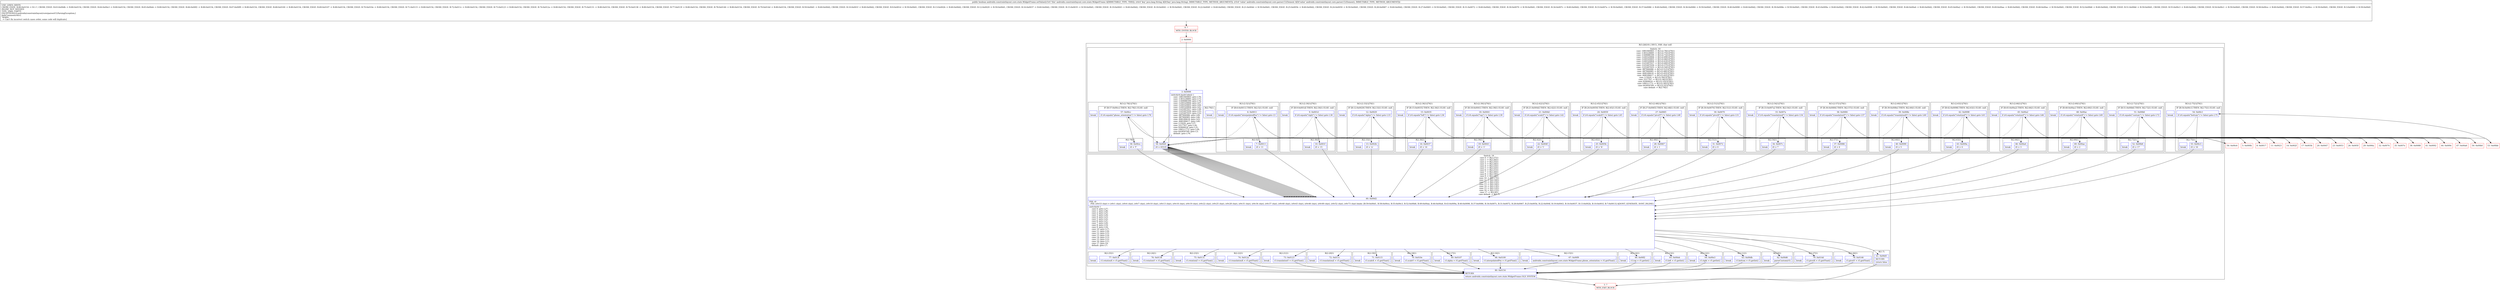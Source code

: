 digraph "CFG forandroidx.constraintlayout.core.state.WidgetFrame.setValue(Ljava\/lang\/String;Landroidx\/constraintlayout\/core\/parser\/CLElement;)Z" {
subgraph cluster_Region_2106101917 {
label = "R(3:2|6|10) | DECL_VAR: char null\l";
node [shape=record,color=blue];
subgraph cluster_SwitchRegion_1828583816 {
label = "Switch: 19
 case -1881940865 -> R(3:(2:78|1)|79|1)
 case -1383228885 -> R(3:(2:75|1)|79|1)
 case -1349088399 -> R(3:(2:72|1)|79|1)
 case -1249320806 -> R(3:(2:69|1)|79|1)
 case -1249320805 -> R(3:(2:66|1)|79|1)
 case -1249320804 -> R(3:(2:63|1)|79|1)
 case -1225497657 -> R(3:(2:60|1)|79|1)
 case -1225497656 -> R(3:(2:57|1)|79|1)
 case -1225497655 -> R(3:(2:54|1)|79|1)
 case -987906986 -> R(3:(2:51|1)|79|1)
 case -987906985 -> R(3:(2:48|1)|79|1)
 case -908189618 -> R(3:(2:45|1)|79|1)
 case -908189617 -> R(3:(2:42|1)|79|1)
 case 115029 -> R(3:(2:39|1)|79|1)
 case 3317767 -> R(3:(2:36|1)|79|1)
 case 92909918 -> R(3:(2:33|1)|79|1)
 case 108511772 -> R(3:(2:30|1)|79|1)
 case 642850769 -> R(3:(2:5|1)|79|1)
 case default -> R(2:79|1)";
node [shape=record,color=blue];
Node_3 [shape=record,label="{3\:\ 0x0006|switch(r4.hashCode()) \{\l    case \-1881940865: goto L76;\l    case \-1383228885: goto L73;\l    case \-1349088399: goto L70;\l    case \-1249320806: goto L67;\l    case \-1249320805: goto L64;\l    case \-1249320804: goto L61;\l    case \-1225497657: goto L58;\l    case \-1225497656: goto L55;\l    case \-1225497655: goto L52;\l    case \-987906986: goto L49;\l    case \-987906985: goto L46;\l    case \-908189618: goto L43;\l    case \-908189617: goto L40;\l    case 115029: goto L37;\l    case 3317767: goto L34;\l    case 92909918: goto L31;\l    case 108511772: goto L28;\l    case 642850769: goto L3;\l    default: goto L79;\l\}\l}"];
subgraph cluster_Region_1807749352 {
label = "R(3:(2:78|1)|79|1)";
node [shape=record,color=blue];
subgraph cluster_IfRegion_1693755154 {
label = "IF [B:57:0x00cc] THEN: R(2:78|1) ELSE: null";
node [shape=record,color=blue];
Node_57 [shape=record,label="{57\:\ 0x00cc|if (r4.equals(\"phone_orientation\") != false) goto L78\l}"];
subgraph cluster_Region_589091502 {
label = "R(2:78|1)";
node [shape=record,color=blue];
Node_58 [shape=record,label="{58\:\ 0x00ce|r0 = 'f'\l}"];
Node_InsnContainer_1514178036 [shape=record,label="{|break\l}"];
}
}
Node_59 [shape=record,label="{59\:\ 0x00d1|r0 = 65535\l}"];
Node_InsnContainer_1668672089 [shape=record,label="{|break\l}"];
}
subgraph cluster_Region_1992002182 {
label = "R(3:(2:75|1)|79|1)";
node [shape=record,color=blue];
subgraph cluster_IfRegion_1615298054 {
label = "IF [B:54:0x00c1] THEN: R(2:75|1) ELSE: null";
node [shape=record,color=blue];
Node_54 [shape=record,label="{54\:\ 0x00c1|if (r4.equals(\"bottom\") != false) goto L75\l}"];
subgraph cluster_Region_866119810 {
label = "R(2:75|1)";
node [shape=record,color=blue];
Node_55 [shape=record,label="{55\:\ 0x00c3|r0 = 16\l}"];
Node_InsnContainer_558537003 [shape=record,label="{|break\l}"];
}
}
Node_59 [shape=record,label="{59\:\ 0x00d1|r0 = 65535\l}"];
Node_InsnContainer_2147211219 [shape=record,label="{|break\l}"];
}
subgraph cluster_Region_626040086 {
label = "R(3:(2:72|1)|79|1)";
node [shape=record,color=blue];
subgraph cluster_IfRegion_865127767 {
label = "IF [B:51:0x00b6] THEN: R(2:72|1) ELSE: null";
node [shape=record,color=blue];
Node_51 [shape=record,label="{51\:\ 0x00b6|if (r4.equals(\"custom\") != false) goto L72\l}"];
subgraph cluster_Region_580136335 {
label = "R(2:72|1)";
node [shape=record,color=blue];
Node_52 [shape=record,label="{52\:\ 0x00b8|r0 = 17\l}"];
Node_InsnContainer_1761354349 [shape=record,label="{|break\l}"];
}
}
Node_59 [shape=record,label="{59\:\ 0x00d1|r0 = 65535\l}"];
Node_InsnContainer_487222680 [shape=record,label="{|break\l}"];
}
subgraph cluster_Region_23599572 {
label = "R(3:(2:69|1)|79|1)";
node [shape=record,color=blue];
subgraph cluster_IfRegion_1013867685 {
label = "IF [B:48:0x00ac] THEN: R(2:69|1) ELSE: null";
node [shape=record,color=blue];
Node_48 [shape=record,label="{48\:\ 0x00ac|if (r4.equals(\"rotationX\") != false) goto L69\l}"];
subgraph cluster_Region_728415535 {
label = "R(2:69|1)";
node [shape=record,color=blue];
Node_49 [shape=record,label="{49\:\ 0x00ae|r0 = 2\l}"];
Node_InsnContainer_161606666 [shape=record,label="{|break\l}"];
}
}
Node_59 [shape=record,label="{59\:\ 0x00d1|r0 = 65535\l}"];
Node_InsnContainer_13060121 [shape=record,label="{|break\l}"];
}
subgraph cluster_Region_1791233601 {
label = "R(3:(2:66|1)|79|1)";
node [shape=record,color=blue];
subgraph cluster_IfRegion_1324323636 {
label = "IF [B:45:0x00a2] THEN: R(2:66|1) ELSE: null";
node [shape=record,color=blue];
Node_45 [shape=record,label="{45\:\ 0x00a2|if (r4.equals(\"rotationY\") != false) goto L66\l}"];
subgraph cluster_Region_1856410446 {
label = "R(2:66|1)";
node [shape=record,color=blue];
Node_46 [shape=record,label="{46\:\ 0x00a4|r0 = 3\l}"];
Node_InsnContainer_32214272 [shape=record,label="{|break\l}"];
}
}
Node_59 [shape=record,label="{59\:\ 0x00d1|r0 = 65535\l}"];
Node_InsnContainer_120381579 [shape=record,label="{|break\l}"];
}
subgraph cluster_Region_1073825317 {
label = "R(3:(2:63|1)|79|1)";
node [shape=record,color=blue];
subgraph cluster_IfRegion_1024587767 {
label = "IF [B:42:0x0098] THEN: R(2:63|1) ELSE: null";
node [shape=record,color=blue];
Node_42 [shape=record,label="{42\:\ 0x0098|if (r4.equals(\"rotationZ\") != false) goto L63\l}"];
subgraph cluster_Region_577857016 {
label = "R(2:63|1)";
node [shape=record,color=blue];
Node_43 [shape=record,label="{43\:\ 0x009a|r0 = 4\l}"];
Node_InsnContainer_265663826 [shape=record,label="{|break\l}"];
}
}
Node_59 [shape=record,label="{59\:\ 0x00d1|r0 = 65535\l}"];
Node_InsnContainer_1384884773 [shape=record,label="{|break\l}"];
}
subgraph cluster_Region_1637403422 {
label = "R(3:(2:60|1)|79|1)";
node [shape=record,color=blue];
subgraph cluster_IfRegion_843264071 {
label = "IF [B:39:0x008e] THEN: R(2:60|1) ELSE: null";
node [shape=record,color=blue];
Node_39 [shape=record,label="{39\:\ 0x008e|if (r4.equals(\"translationX\") != false) goto L60\l}"];
subgraph cluster_Region_554359916 {
label = "R(2:60|1)";
node [shape=record,color=blue];
Node_40 [shape=record,label="{40\:\ 0x0090|r0 = 5\l}"];
Node_InsnContainer_6277047 [shape=record,label="{|break\l}"];
}
}
Node_59 [shape=record,label="{59\:\ 0x00d1|r0 = 65535\l}"];
Node_InsnContainer_570596811 [shape=record,label="{|break\l}"];
}
subgraph cluster_Region_545245248 {
label = "R(3:(2:57|1)|79|1)";
node [shape=record,color=blue];
subgraph cluster_IfRegion_769114412 {
label = "IF [B:36:0x0084] THEN: R(2:57|1) ELSE: null";
node [shape=record,color=blue];
Node_36 [shape=record,label="{36\:\ 0x0084|if (r4.equals(\"translationY\") != false) goto L57\l}"];
subgraph cluster_Region_1610063527 {
label = "R(2:57|1)";
node [shape=record,color=blue];
Node_37 [shape=record,label="{37\:\ 0x0086|r0 = 6\l}"];
Node_InsnContainer_113053145 [shape=record,label="{|break\l}"];
}
}
Node_59 [shape=record,label="{59\:\ 0x00d1|r0 = 65535\l}"];
Node_InsnContainer_2015428806 [shape=record,label="{|break\l}"];
}
subgraph cluster_Region_1778609160 {
label = "R(3:(2:54|1)|79|1)";
node [shape=record,color=blue];
subgraph cluster_IfRegion_1325082316 {
label = "IF [B:33:0x007a] THEN: R(2:54|1) ELSE: null";
node [shape=record,color=blue];
Node_33 [shape=record,label="{33\:\ 0x007a|if (r4.equals(\"translationZ\") != false) goto L54\l}"];
subgraph cluster_Region_93407988 {
label = "R(2:54|1)";
node [shape=record,color=blue];
Node_34 [shape=record,label="{34\:\ 0x007c|r0 = 7\l}"];
Node_InsnContainer_1572229278 [shape=record,label="{|break\l}"];
}
}
Node_59 [shape=record,label="{59\:\ 0x00d1|r0 = 65535\l}"];
Node_InsnContainer_856382772 [shape=record,label="{|break\l}"];
}
subgraph cluster_Region_553205507 {
label = "R(3:(2:51|1)|79|1)";
node [shape=record,color=blue];
subgraph cluster_IfRegion_1130126499 {
label = "IF [B:30:0x0070] THEN: R(2:51|1) ELSE: null";
node [shape=record,color=blue];
Node_30 [shape=record,label="{30\:\ 0x0070|if (r4.equals(\"pivotX\") != false) goto L51\l}"];
subgraph cluster_Region_753316123 {
label = "R(2:51|1)";
node [shape=record,color=blue];
Node_31 [shape=record,label="{31\:\ 0x0072|r0 = 0\l}"];
Node_InsnContainer_1409732418 [shape=record,label="{|break\l}"];
}
}
Node_59 [shape=record,label="{59\:\ 0x00d1|r0 = 65535\l}"];
Node_InsnContainer_995842044 [shape=record,label="{|break\l}"];
}
subgraph cluster_Region_119459897 {
label = "R(3:(2:48|1)|79|1)";
node [shape=record,color=blue];
subgraph cluster_IfRegion_1380994910 {
label = "IF [B:27:0x0065] THEN: R(2:48|1) ELSE: null";
node [shape=record,color=blue];
Node_27 [shape=record,label="{27\:\ 0x0065|if (r4.equals(\"pivotY\") != false) goto L48\l}"];
subgraph cluster_Region_1534648663 {
label = "R(2:48|1)";
node [shape=record,color=blue];
Node_28 [shape=record,label="{28\:\ 0x0067|r0 = 1\l}"];
Node_InsnContainer_1942530291 [shape=record,label="{|break\l}"];
}
}
Node_59 [shape=record,label="{59\:\ 0x00d1|r0 = 65535\l}"];
Node_InsnContainer_299242775 [shape=record,label="{|break\l}"];
}
subgraph cluster_Region_1501377874 {
label = "R(3:(2:45|1)|79|1)";
node [shape=record,color=blue];
subgraph cluster_IfRegion_1892897894 {
label = "IF [B:24:0x0059] THEN: R(2:45|1) ELSE: null";
node [shape=record,color=blue];
Node_24 [shape=record,label="{24\:\ 0x0059|if (r4.equals(\"scaleX\") != false) goto L45\l}"];
subgraph cluster_Region_949571129 {
label = "R(2:45|1)";
node [shape=record,color=blue];
Node_25 [shape=record,label="{25\:\ 0x005b|r0 = 'b'\l}"];
Node_InsnContainer_547999645 [shape=record,label="{|break\l}"];
}
}
Node_59 [shape=record,label="{59\:\ 0x00d1|r0 = 65535\l}"];
Node_InsnContainer_378565707 [shape=record,label="{|break\l}"];
}
subgraph cluster_Region_678388057 {
label = "R(3:(2:42|1)|79|1)";
node [shape=record,color=blue];
subgraph cluster_IfRegion_936359203 {
label = "IF [B:21:0x004d] THEN: R(2:42|1) ELSE: null";
node [shape=record,color=blue];
Node_21 [shape=record,label="{21\:\ 0x004d|if (r4.equals(\"scaleY\") != false) goto L42\l}"];
subgraph cluster_Region_936408372 {
label = "R(2:42|1)";
node [shape=record,color=blue];
Node_22 [shape=record,label="{22\:\ 0x004f|r0 = 't'\l}"];
Node_InsnContainer_1565898712 [shape=record,label="{|break\l}"];
}
}
Node_59 [shape=record,label="{59\:\ 0x00d1|r0 = 65535\l}"];
Node_InsnContainer_871255752 [shape=record,label="{|break\l}"];
}
subgraph cluster_Region_1090998896 {
label = "R(3:(2:39|1)|79|1)";
node [shape=record,color=blue];
subgraph cluster_IfRegion_650729170 {
label = "IF [B:18:0x0041] THEN: R(2:39|1) ELSE: null";
node [shape=record,color=blue];
Node_18 [shape=record,label="{18\:\ 0x0041|if (r4.equals(\"top\") != false) goto L39\l}"];
subgraph cluster_Region_782726332 {
label = "R(2:39|1)";
node [shape=record,color=blue];
Node_19 [shape=record,label="{19\:\ 0x0043|r0 = 'r'\l}"];
Node_InsnContainer_1818597765 [shape=record,label="{|break\l}"];
}
}
Node_59 [shape=record,label="{59\:\ 0x00d1|r0 = 65535\l}"];
Node_InsnContainer_478025894 [shape=record,label="{|break\l}"];
}
subgraph cluster_Region_820628849 {
label = "R(3:(2:36|1)|79|1)";
node [shape=record,color=blue];
subgraph cluster_IfRegion_1571261935 {
label = "IF [B:15:0x0035] THEN: R(2:36|1) ELSE: null";
node [shape=record,color=blue];
Node_15 [shape=record,label="{15\:\ 0x0035|if (r4.equals(\"left\") != false) goto L36\l}"];
subgraph cluster_Region_843668070 {
label = "R(2:36|1)";
node [shape=record,color=blue];
Node_16 [shape=record,label="{16\:\ 0x0037|r0 = 14\l}"];
Node_InsnContainer_833896271 [shape=record,label="{|break\l}"];
}
}
Node_59 [shape=record,label="{59\:\ 0x00d1|r0 = 65535\l}"];
Node_InsnContainer_1910317389 [shape=record,label="{|break\l}"];
}
subgraph cluster_Region_960923 {
label = "R(3:(2:33|1)|79|1)";
node [shape=record,color=blue];
subgraph cluster_IfRegion_495627512 {
label = "IF [B:12:0x0029] THEN: R(2:33|1) ELSE: null";
node [shape=record,color=blue];
Node_12 [shape=record,label="{12\:\ 0x0029|if (r4.equals(\"alpha\") != false) goto L33\l}"];
subgraph cluster_Region_1087578768 {
label = "R(2:33|1)";
node [shape=record,color=blue];
Node_13 [shape=record,label="{13\:\ 0x002b|r0 = 'n'\l}"];
Node_InsnContainer_2082706003 [shape=record,label="{|break\l}"];
}
}
Node_59 [shape=record,label="{59\:\ 0x00d1|r0 = 65535\l}"];
Node_InsnContainer_1828558047 [shape=record,label="{|break\l}"];
}
subgraph cluster_Region_1404597610 {
label = "R(3:(2:30|1)|79|1)";
node [shape=record,color=blue];
subgraph cluster_IfRegion_1949439812 {
label = "IF [B:9:0x001d] THEN: R(2:30|1) ELSE: null";
node [shape=record,color=blue];
Node_9 [shape=record,label="{9\:\ 0x001d|if (r4.equals(\"right\") != false) goto L30\l}"];
subgraph cluster_Region_1948161643 {
label = "R(2:30|1)";
node [shape=record,color=blue];
Node_10 [shape=record,label="{10\:\ 0x001f|r0 = 15\l}"];
Node_InsnContainer_1016563798 [shape=record,label="{|break\l}"];
}
}
Node_59 [shape=record,label="{59\:\ 0x00d1|r0 = 65535\l}"];
Node_InsnContainer_1548100765 [shape=record,label="{|break\l}"];
}
subgraph cluster_Region_685193663 {
label = "R(3:(2:5|1)|79|1)";
node [shape=record,color=blue];
subgraph cluster_IfRegion_1545406630 {
label = "IF [B:6:0x0011] THEN: R(2:5|1) ELSE: null";
node [shape=record,color=blue];
Node_6 [shape=record,label="{6\:\ 0x0011|if (r4.equals(\"interpolatedPos\") != false) goto L5\l}"];
subgraph cluster_Region_1627983552 {
label = "R(2:5|1)";
node [shape=record,color=blue];
Node_7 [shape=record,label="{7\:\ 0x0013|r0 = 11\l}"];
Node_InsnContainer_955362390 [shape=record,label="{|break\l}"];
}
}
Node_59 [shape=record,label="{59\:\ 0x00d1|r0 = 65535\l}"];
Node_InsnContainer_941905446 [shape=record,label="{|break\l}"];
}
subgraph cluster_Region_1454107537 {
label = "R(2:79|1)";
node [shape=record,color=blue];
Node_59 [shape=record,label="{59\:\ 0x00d1|r0 = 65535\l}"];
Node_InsnContainer_1437331315 [shape=record,label="{|break\l}"];
}
}
subgraph cluster_SwitchRegion_1640465752 {
label = "Switch: 19
 case 0 -> R(2:27|1)
 case 1 -> R(2:26|1)
 case 2 -> R(2:25|1)
 case 3 -> R(2:24|1)
 case 4 -> R(2:23|1)
 case 5 -> R(2:22|1)
 case 6 -> R(2:21|1)
 case 7 -> R(2:20|1)
 case 8 -> R(2:19|1)
 case 9 -> R(2:18|1)
 case 10 -> R(2:17|1)
 case 11 -> R(2:16|1)
 case 12 -> R(2:15|1)
 case 13 -> R(2:14|1)
 case 14 -> R(2:13|1)
 case 15 -> R(2:12|1)
 case 16 -> R(2:11|1)
 case 17 -> R(2:9|1)
 case default -> R(1:7)";
node [shape=record,color=blue];
Node_60 [shape=record,label="{60\:\ 0x00d2|PHI: r0 \l  PHI: (r0v53 char) = (r0v1 char), (r0v4 char), (r0v7 char), (r0v10 char), (r0v13 char), (r0v16 char), (r0v19 char), (r0v22 char), (r0v25 char), (r0v28 char), (r0v31 char), (r0v34 char), (r0v37 char), (r0v40 char), (r0v43 char), (r0v46 char), (r0v49 char), (r0v52 char), (r0v73 char) binds: [B:59:0x00d1, B:58:0x00ce, B:55:0x00c3, B:52:0x00b8, B:49:0x00ae, B:46:0x00a4, B:43:0x009a, B:40:0x0090, B:37:0x0086, B:34:0x007c, B:31:0x0072, B:28:0x0067, B:25:0x005b, B:22:0x004f, B:19:0x0043, B:16:0x0037, B:13:0x002b, B:10:0x001f, B:7:0x0013] A[DONT_GENERATE, DONT_INLINE]\l|switch(r0) \{\l    case 0: goto L27;\l    case 1: goto L26;\l    case 2: goto L25;\l    case 3: goto L24;\l    case 4: goto L23;\l    case 5: goto L22;\l    case 6: goto L21;\l    case 7: goto L20;\l    case 8: goto L19;\l    case 9: goto L18;\l    case 10: goto L17;\l    case 11: goto L16;\l    case 12: goto L15;\l    case 13: goto L14;\l    case 14: goto L13;\l    case 15: goto L12;\l    case 16: goto L11;\l    case 17: goto L9;\l    default: goto L7;\l\}\l}"];
subgraph cluster_Region_1415644714 {
label = "R(2:27|1)";
node [shape=record,color=blue];
Node_79 [shape=record,label="{79\:\ 0x014d|r3.pivotX = r5.getFloat()\l}"];
Node_InsnContainer_1315897318 [shape=record,label="{|break\l}"];
}
subgraph cluster_Region_1152663855 {
label = "R(2:26|1)";
node [shape=record,color=blue];
Node_78 [shape=record,label="{78\:\ 0x0146|r3.pivotY = r5.getFloat()\l}"];
Node_InsnContainer_419754404 [shape=record,label="{|break\l}"];
}
subgraph cluster_Region_1158210808 {
label = "R(2:25|1)";
node [shape=record,color=blue];
Node_77 [shape=record,label="{77\:\ 0x013f|r3.rotationX = r5.getFloat()\l}"];
Node_InsnContainer_2082513520 [shape=record,label="{|break\l}"];
}
subgraph cluster_Region_452667874 {
label = "R(2:24|1)";
node [shape=record,color=blue];
Node_76 [shape=record,label="{76\:\ 0x0138|r3.rotationY = r5.getFloat()\l}"];
Node_InsnContainer_617378504 [shape=record,label="{|break\l}"];
}
subgraph cluster_Region_643919245 {
label = "R(2:23|1)";
node [shape=record,color=blue];
Node_75 [shape=record,label="{75\:\ 0x0131|r3.rotationZ = r5.getFloat()\l}"];
Node_InsnContainer_1596684307 [shape=record,label="{|break\l}"];
}
subgraph cluster_Region_475856429 {
label = "R(2:22|1)";
node [shape=record,color=blue];
Node_74 [shape=record,label="{74\:\ 0x012a|r3.translationX = r5.getFloat()\l}"];
Node_InsnContainer_1539409244 [shape=record,label="{|break\l}"];
}
subgraph cluster_Region_1994491564 {
label = "R(2:21|1)";
node [shape=record,color=blue];
Node_73 [shape=record,label="{73\:\ 0x0123|r3.translationY = r5.getFloat()\l}"];
Node_InsnContainer_1913553795 [shape=record,label="{|break\l}"];
}
subgraph cluster_Region_165197433 {
label = "R(2:20|1)";
node [shape=record,color=blue];
Node_72 [shape=record,label="{72\:\ 0x011c|r3.translationZ = r5.getFloat()\l}"];
Node_InsnContainer_1583626619 [shape=record,label="{|break\l}"];
}
subgraph cluster_Region_617218301 {
label = "R(2:19|1)";
node [shape=record,color=blue];
Node_71 [shape=record,label="{71\:\ 0x0115|r3.scaleX = r5.getFloat()\l}"];
Node_InsnContainer_585010556 [shape=record,label="{|break\l}"];
}
subgraph cluster_Region_1853463584 {
label = "R(2:18|1)";
node [shape=record,color=blue];
Node_70 [shape=record,label="{70\:\ 0x010e|r3.scaleY = r5.getFloat()\l}"];
Node_InsnContainer_296341365 [shape=record,label="{|break\l}"];
}
subgraph cluster_Region_1695610965 {
label = "R(2:17|1)";
node [shape=record,color=blue];
Node_69 [shape=record,label="{69\:\ 0x0107|r3.alpha = r5.getFloat()\l}"];
Node_InsnContainer_863190246 [shape=record,label="{|break\l}"];
}
subgraph cluster_Region_298401332 {
label = "R(2:16|1)";
node [shape=record,color=blue];
Node_68 [shape=record,label="{68\:\ 0x0100|r3.interpolatedPos = r5.getFloat()\l}"];
Node_InsnContainer_1321503007 [shape=record,label="{|break\l}"];
}
subgraph cluster_Region_745804482 {
label = "R(2:15|1)";
node [shape=record,color=blue];
Node_67 [shape=record,label="{67\:\ 0x00f9|androidx.constraintlayout.core.state.WidgetFrame.phone_orientation = r5.getFloat()\l}"];
Node_InsnContainer_105553830 [shape=record,label="{|break\l}"];
}
subgraph cluster_Region_1579825605 {
label = "R(2:14|1)";
node [shape=record,color=blue];
Node_66 [shape=record,label="{66\:\ 0x00f2|r3.top = r5.getInt()\l}"];
Node_InsnContainer_877449070 [shape=record,label="{|break\l}"];
}
subgraph cluster_Region_950155559 {
label = "R(2:13|1)";
node [shape=record,color=blue];
Node_65 [shape=record,label="{65\:\ 0x00eb|r3.left = r5.getInt()\l}"];
Node_InsnContainer_1783051834 [shape=record,label="{|break\l}"];
}
subgraph cluster_Region_1705828006 {
label = "R(2:12|1)";
node [shape=record,color=blue];
Node_64 [shape=record,label="{64\:\ 0x00e3|r3.right = r5.getInt()\l}"];
Node_InsnContainer_927550146 [shape=record,label="{|break\l}"];
}
subgraph cluster_Region_512435725 {
label = "R(2:11|1)";
node [shape=record,color=blue];
Node_63 [shape=record,label="{63\:\ 0x00db|r3.bottom = r5.getInt()\l}"];
Node_InsnContainer_1303258368 [shape=record,label="{|break\l}"];
}
subgraph cluster_Region_1316264957 {
label = "R(2:9|1)";
node [shape=record,color=blue];
Node_62 [shape=record,label="{62\:\ 0x00d6|parseCustom(r5)\l}"];
Node_InsnContainer_857130923 [shape=record,label="{|break\l}"];
}
subgraph cluster_Region_1953113226 {
label = "R(1:7)";
node [shape=record,color=blue];
Node_61 [shape=record,label="{61\:\ 0x00d5|RETURN\l|return false\l}"];
}
}
Node_80 [shape=record,label="{80\:\ 0x0154|RETURN\l|return androidx.constraintlayout.core.state.WidgetFrame.OLD_SYSTEM\l}"];
}
Node_0 [shape=record,color=red,label="{0\:\ ?|MTH_ENTER_BLOCK\l}"];
Node_2 [shape=record,color=red,label="{2\:\ 0x0000}"];
Node_5 [shape=record,color=red,label="{5\:\ 0x000b}"];
Node_1 [shape=record,color=red,label="{1\:\ ?|MTH_EXIT_BLOCK\l}"];
Node_8 [shape=record,color=red,label="{8\:\ 0x0017}"];
Node_11 [shape=record,color=red,label="{11\:\ 0x0023}"];
Node_14 [shape=record,color=red,label="{14\:\ 0x002f}"];
Node_17 [shape=record,color=red,label="{17\:\ 0x003b}"];
Node_20 [shape=record,color=red,label="{20\:\ 0x0047}"];
Node_23 [shape=record,color=red,label="{23\:\ 0x0053}"];
Node_26 [shape=record,color=red,label="{26\:\ 0x005f}"];
Node_29 [shape=record,color=red,label="{29\:\ 0x006a}"];
Node_32 [shape=record,color=red,label="{32\:\ 0x0074}"];
Node_35 [shape=record,color=red,label="{35\:\ 0x007e}"];
Node_38 [shape=record,color=red,label="{38\:\ 0x0088}"];
Node_41 [shape=record,color=red,label="{41\:\ 0x0092}"];
Node_44 [shape=record,color=red,label="{44\:\ 0x009c}"];
Node_47 [shape=record,color=red,label="{47\:\ 0x00a6}"];
Node_50 [shape=record,color=red,label="{50\:\ 0x00b0}"];
Node_53 [shape=record,color=red,label="{53\:\ 0x00bb}"];
Node_56 [shape=record,color=red,label="{56\:\ 0x00c6}"];
MethodNode[shape=record,label="{public boolean androidx.constraintlayout.core.state.WidgetFrame.setValue((r3v0 'this' androidx.constraintlayout.core.state.WidgetFrame A[IMMUTABLE_TYPE, THIS]), (r4v0 'key' java.lang.String A[D('key' java.lang.String), IMMUTABLE_TYPE, METHOD_ARGUMENT]), (r5v0 'value' androidx.constraintlayout.core.parser.CLElement A[D('value' androidx.constraintlayout.core.parser.CLElement), IMMUTABLE_TYPE, METHOD_ARGUMENT]))  | USE_LINES_HINTS\lCROSS_EDGE: B:80:0x0154 \-\> B:1:?, CROSS_EDGE: B:63:0x00db \-\> B:80:0x0154, CROSS_EDGE: B:64:0x00e3 \-\> B:80:0x0154, CROSS_EDGE: B:65:0x00eb \-\> B:80:0x0154, CROSS_EDGE: B:66:0x00f2 \-\> B:80:0x0154, CROSS_EDGE: B:67:0x00f9 \-\> B:80:0x0154, CROSS_EDGE: B:68:0x0100 \-\> B:80:0x0154, CROSS_EDGE: B:69:0x0107 \-\> B:80:0x0154, CROSS_EDGE: B:70:0x010e \-\> B:80:0x0154, CROSS_EDGE: B:71:0x0115 \-\> B:80:0x0154, CROSS_EDGE: B:72:0x011c \-\> B:80:0x0154, CROSS_EDGE: B:73:0x0123 \-\> B:80:0x0154, CROSS_EDGE: B:74:0x012a \-\> B:80:0x0154, CROSS_EDGE: B:75:0x0131 \-\> B:80:0x0154, CROSS_EDGE: B:76:0x0138 \-\> B:80:0x0154, CROSS_EDGE: B:77:0x013f \-\> B:80:0x0154, CROSS_EDGE: B:78:0x0146 \-\> B:80:0x0154, CROSS_EDGE: B:79:0x014d \-\> B:80:0x0154, CROSS_EDGE: B:59:0x00d1 \-\> B:60:0x00d2, CROSS_EDGE: B:10:0x001f \-\> B:60:0x00d2, CROSS_EDGE: B:9:0x001d \-\> B:59:0x00d1, CROSS_EDGE: B:13:0x002b \-\> B:60:0x00d2, CROSS_EDGE: B:12:0x0029 \-\> B:59:0x00d1, CROSS_EDGE: B:16:0x0037 \-\> B:60:0x00d2, CROSS_EDGE: B:15:0x0035 \-\> B:59:0x00d1, CROSS_EDGE: B:19:0x0043 \-\> B:60:0x00d2, CROSS_EDGE: B:18:0x0041 \-\> B:59:0x00d1, CROSS_EDGE: B:22:0x004f \-\> B:60:0x00d2, CROSS_EDGE: B:21:0x004d \-\> B:59:0x00d1, CROSS_EDGE: B:25:0x005b \-\> B:60:0x00d2, CROSS_EDGE: B:24:0x0059 \-\> B:59:0x00d1, CROSS_EDGE: B:28:0x0067 \-\> B:60:0x00d2, CROSS_EDGE: B:27:0x0065 \-\> B:59:0x00d1, CROSS_EDGE: B:31:0x0072 \-\> B:60:0x00d2, CROSS_EDGE: B:30:0x0070 \-\> B:59:0x00d1, CROSS_EDGE: B:34:0x007c \-\> B:60:0x00d2, CROSS_EDGE: B:33:0x007a \-\> B:59:0x00d1, CROSS_EDGE: B:37:0x0086 \-\> B:60:0x00d2, CROSS_EDGE: B:36:0x0084 \-\> B:59:0x00d1, CROSS_EDGE: B:40:0x0090 \-\> B:60:0x00d2, CROSS_EDGE: B:39:0x008e \-\> B:59:0x00d1, CROSS_EDGE: B:43:0x009a \-\> B:60:0x00d2, CROSS_EDGE: B:42:0x0098 \-\> B:59:0x00d1, CROSS_EDGE: B:46:0x00a4 \-\> B:60:0x00d2, CROSS_EDGE: B:45:0x00a2 \-\> B:59:0x00d1, CROSS_EDGE: B:49:0x00ae \-\> B:60:0x00d2, CROSS_EDGE: B:48:0x00ac \-\> B:59:0x00d1, CROSS_EDGE: B:52:0x00b8 \-\> B:60:0x00d2, CROSS_EDGE: B:51:0x00b6 \-\> B:59:0x00d1, CROSS_EDGE: B:55:0x00c3 \-\> B:60:0x00d2, CROSS_EDGE: B:54:0x00c1 \-\> B:59:0x00d1, CROSS_EDGE: B:58:0x00ce \-\> B:60:0x00d2, CROSS_EDGE: B:57:0x00cc \-\> B:59:0x00d1, CROSS_EDGE: B:3:0x0006 \-\> B:59:0x00d1\lINLINE_NOT_NEEDED\lTYPE_VARS: EMPTY\lEXCEPTIONS:[Landroidx\/constraintlayout\/core\/parser\/CLParsingException;]\lJadxCommentsAttr\{\l WARN: \l \-\> Can't fix incorrect switch cases order, some code will duplicate\}\l}"];
MethodNode -> Node_0;Node_3 -> Node_5;
Node_3 -> Node_8;
Node_3 -> Node_11;
Node_3 -> Node_14;
Node_3 -> Node_17;
Node_3 -> Node_20;
Node_3 -> Node_23;
Node_3 -> Node_26;
Node_3 -> Node_29;
Node_3 -> Node_32;
Node_3 -> Node_35;
Node_3 -> Node_38;
Node_3 -> Node_41;
Node_3 -> Node_44;
Node_3 -> Node_47;
Node_3 -> Node_50;
Node_3 -> Node_53;
Node_3 -> Node_56;
Node_3 -> Node_59;
Node_57 -> Node_58;
Node_57 -> Node_59[style=dashed];
Node_58 -> Node_60;
Node_59 -> Node_60;
Node_54 -> Node_55;
Node_54 -> Node_59[style=dashed];
Node_55 -> Node_60;
Node_59 -> Node_60;
Node_51 -> Node_52;
Node_51 -> Node_59[style=dashed];
Node_52 -> Node_60;
Node_59 -> Node_60;
Node_48 -> Node_49;
Node_48 -> Node_59[style=dashed];
Node_49 -> Node_60;
Node_59 -> Node_60;
Node_45 -> Node_46;
Node_45 -> Node_59[style=dashed];
Node_46 -> Node_60;
Node_59 -> Node_60;
Node_42 -> Node_43;
Node_42 -> Node_59[style=dashed];
Node_43 -> Node_60;
Node_59 -> Node_60;
Node_39 -> Node_40;
Node_39 -> Node_59[style=dashed];
Node_40 -> Node_60;
Node_59 -> Node_60;
Node_36 -> Node_37;
Node_36 -> Node_59[style=dashed];
Node_37 -> Node_60;
Node_59 -> Node_60;
Node_33 -> Node_34;
Node_33 -> Node_59[style=dashed];
Node_34 -> Node_60;
Node_59 -> Node_60;
Node_30 -> Node_31;
Node_30 -> Node_59[style=dashed];
Node_31 -> Node_60;
Node_59 -> Node_60;
Node_27 -> Node_28;
Node_27 -> Node_59[style=dashed];
Node_28 -> Node_60;
Node_59 -> Node_60;
Node_24 -> Node_25;
Node_24 -> Node_59[style=dashed];
Node_25 -> Node_60;
Node_59 -> Node_60;
Node_21 -> Node_22;
Node_21 -> Node_59[style=dashed];
Node_22 -> Node_60;
Node_59 -> Node_60;
Node_18 -> Node_19;
Node_18 -> Node_59[style=dashed];
Node_19 -> Node_60;
Node_59 -> Node_60;
Node_15 -> Node_16;
Node_15 -> Node_59[style=dashed];
Node_16 -> Node_60;
Node_59 -> Node_60;
Node_12 -> Node_13;
Node_12 -> Node_59[style=dashed];
Node_13 -> Node_60;
Node_59 -> Node_60;
Node_9 -> Node_10;
Node_9 -> Node_59[style=dashed];
Node_10 -> Node_60;
Node_59 -> Node_60;
Node_6 -> Node_7;
Node_6 -> Node_59[style=dashed];
Node_7 -> Node_60;
Node_59 -> Node_60;
Node_59 -> Node_60;
Node_60 -> Node_61;
Node_60 -> Node_62;
Node_60 -> Node_63;
Node_60 -> Node_64;
Node_60 -> Node_65;
Node_60 -> Node_66;
Node_60 -> Node_67;
Node_60 -> Node_68;
Node_60 -> Node_69;
Node_60 -> Node_70;
Node_60 -> Node_71;
Node_60 -> Node_72;
Node_60 -> Node_73;
Node_60 -> Node_74;
Node_60 -> Node_75;
Node_60 -> Node_76;
Node_60 -> Node_77;
Node_60 -> Node_78;
Node_60 -> Node_79;
Node_79 -> Node_80;
Node_78 -> Node_80;
Node_77 -> Node_80;
Node_76 -> Node_80;
Node_75 -> Node_80;
Node_74 -> Node_80;
Node_73 -> Node_80;
Node_72 -> Node_80;
Node_71 -> Node_80;
Node_70 -> Node_80;
Node_69 -> Node_80;
Node_68 -> Node_80;
Node_67 -> Node_80;
Node_66 -> Node_80;
Node_65 -> Node_80;
Node_64 -> Node_80;
Node_63 -> Node_80;
Node_62 -> Node_80;
Node_61 -> Node_1;
Node_80 -> Node_1;
Node_0 -> Node_2;
Node_2 -> Node_3;
Node_5 -> Node_6;
Node_8 -> Node_9;
Node_11 -> Node_12;
Node_14 -> Node_15;
Node_17 -> Node_18;
Node_20 -> Node_21;
Node_23 -> Node_24;
Node_26 -> Node_27;
Node_29 -> Node_30;
Node_32 -> Node_33;
Node_35 -> Node_36;
Node_38 -> Node_39;
Node_41 -> Node_42;
Node_44 -> Node_45;
Node_47 -> Node_48;
Node_50 -> Node_51;
Node_53 -> Node_54;
Node_56 -> Node_57;
}

